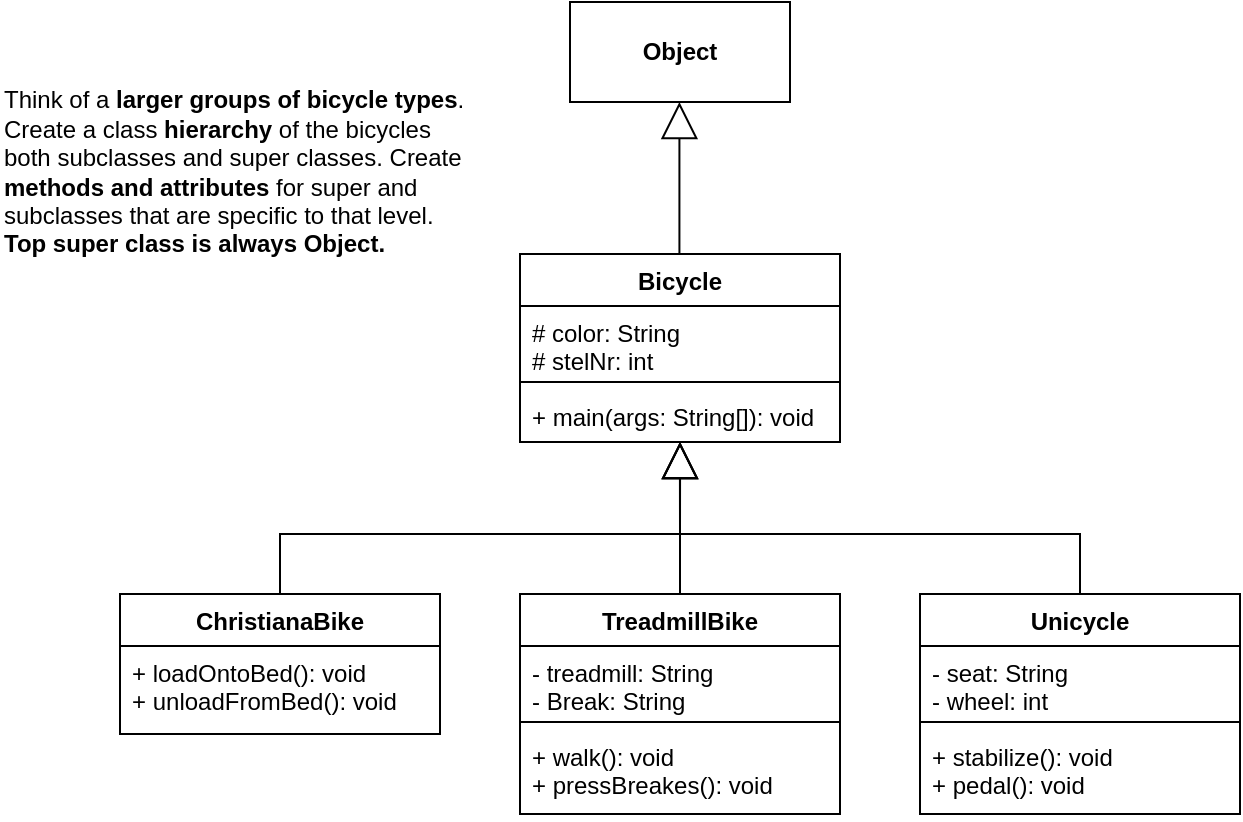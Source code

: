 <mxfile version="24.3.1" type="device">
  <diagram name="Page-1" id="rpoGIqE52zILKoGAfrAH">
    <mxGraphModel dx="844" dy="564" grid="1" gridSize="10" guides="1" tooltips="1" connect="1" arrows="1" fold="1" page="1" pageScale="1" pageWidth="827" pageHeight="1169" math="0" shadow="0">
      <root>
        <mxCell id="0" />
        <mxCell id="1" parent="0" />
        <mxCell id="n5NMA7xwhhqwkOhDRYed-1" value="Bicycle" style="swimlane;fontStyle=1;align=center;verticalAlign=top;childLayout=stackLayout;horizontal=1;startSize=26;horizontalStack=0;resizeParent=1;resizeParentMax=0;resizeLast=0;collapsible=1;marginBottom=0;whiteSpace=wrap;html=1;" vertex="1" parent="1">
          <mxGeometry x="320" y="136" width="160" height="94" as="geometry" />
        </mxCell>
        <mxCell id="n5NMA7xwhhqwkOhDRYed-2" value="# color: String&lt;div&gt;# stelNr: int&lt;/div&gt;" style="text;strokeColor=none;fillColor=none;align=left;verticalAlign=top;spacingLeft=4;spacingRight=4;overflow=hidden;rotatable=0;points=[[0,0.5],[1,0.5]];portConstraint=eastwest;whiteSpace=wrap;html=1;" vertex="1" parent="n5NMA7xwhhqwkOhDRYed-1">
          <mxGeometry y="26" width="160" height="34" as="geometry" />
        </mxCell>
        <mxCell id="n5NMA7xwhhqwkOhDRYed-3" value="" style="line;strokeWidth=1;fillColor=none;align=left;verticalAlign=middle;spacingTop=-1;spacingLeft=3;spacingRight=3;rotatable=0;labelPosition=right;points=[];portConstraint=eastwest;strokeColor=inherit;" vertex="1" parent="n5NMA7xwhhqwkOhDRYed-1">
          <mxGeometry y="60" width="160" height="8" as="geometry" />
        </mxCell>
        <mxCell id="n5NMA7xwhhqwkOhDRYed-4" value="+ main(args: String[]): void" style="text;strokeColor=none;fillColor=none;align=left;verticalAlign=top;spacingLeft=4;spacingRight=4;overflow=hidden;rotatable=0;points=[[0,0.5],[1,0.5]];portConstraint=eastwest;whiteSpace=wrap;html=1;" vertex="1" parent="n5NMA7xwhhqwkOhDRYed-1">
          <mxGeometry y="68" width="160" height="26" as="geometry" />
        </mxCell>
        <mxCell id="n5NMA7xwhhqwkOhDRYed-5" value="ChristianaBike" style="swimlane;fontStyle=1;align=center;verticalAlign=top;childLayout=stackLayout;horizontal=1;startSize=26;horizontalStack=0;resizeParent=1;resizeParentMax=0;resizeLast=0;collapsible=1;marginBottom=0;whiteSpace=wrap;html=1;" vertex="1" parent="1">
          <mxGeometry x="120" y="306" width="160" height="70" as="geometry" />
        </mxCell>
        <mxCell id="n5NMA7xwhhqwkOhDRYed-8" value="+ loadOntoBed(): void&lt;div&gt;+ unloadFromBed(): void&lt;/div&gt;" style="text;strokeColor=none;fillColor=none;align=left;verticalAlign=top;spacingLeft=4;spacingRight=4;overflow=hidden;rotatable=0;points=[[0,0.5],[1,0.5]];portConstraint=eastwest;whiteSpace=wrap;html=1;" vertex="1" parent="n5NMA7xwhhqwkOhDRYed-5">
          <mxGeometry y="26" width="160" height="44" as="geometry" />
        </mxCell>
        <mxCell id="n5NMA7xwhhqwkOhDRYed-11" value="TreadmillBike" style="swimlane;fontStyle=1;align=center;verticalAlign=top;childLayout=stackLayout;horizontal=1;startSize=26;horizontalStack=0;resizeParent=1;resizeParentMax=0;resizeLast=0;collapsible=1;marginBottom=0;whiteSpace=wrap;html=1;" vertex="1" parent="1">
          <mxGeometry x="320" y="306" width="160" height="110" as="geometry" />
        </mxCell>
        <mxCell id="n5NMA7xwhhqwkOhDRYed-12" value="- treadmill: String&lt;div&gt;- Break: String&lt;/div&gt;" style="text;strokeColor=none;fillColor=none;align=left;verticalAlign=top;spacingLeft=4;spacingRight=4;overflow=hidden;rotatable=0;points=[[0,0.5],[1,0.5]];portConstraint=eastwest;whiteSpace=wrap;html=1;" vertex="1" parent="n5NMA7xwhhqwkOhDRYed-11">
          <mxGeometry y="26" width="160" height="34" as="geometry" />
        </mxCell>
        <mxCell id="n5NMA7xwhhqwkOhDRYed-13" value="" style="line;strokeWidth=1;fillColor=none;align=left;verticalAlign=middle;spacingTop=-1;spacingLeft=3;spacingRight=3;rotatable=0;labelPosition=right;points=[];portConstraint=eastwest;strokeColor=inherit;" vertex="1" parent="n5NMA7xwhhqwkOhDRYed-11">
          <mxGeometry y="60" width="160" height="8" as="geometry" />
        </mxCell>
        <mxCell id="n5NMA7xwhhqwkOhDRYed-14" value="+ walk(): void&lt;div&gt;+ pressBreakes(): void&lt;/div&gt;" style="text;strokeColor=none;fillColor=none;align=left;verticalAlign=top;spacingLeft=4;spacingRight=4;overflow=hidden;rotatable=0;points=[[0,0.5],[1,0.5]];portConstraint=eastwest;whiteSpace=wrap;html=1;" vertex="1" parent="n5NMA7xwhhqwkOhDRYed-11">
          <mxGeometry y="68" width="160" height="42" as="geometry" />
        </mxCell>
        <mxCell id="n5NMA7xwhhqwkOhDRYed-15" value="" style="endArrow=block;endSize=16;endFill=0;html=1;rounded=0;entryX=0.5;entryY=1;entryDx=0;entryDy=0;exitX=0.5;exitY=0;exitDx=0;exitDy=0;" edge="1" parent="1" source="n5NMA7xwhhqwkOhDRYed-11" target="n5NMA7xwhhqwkOhDRYed-1">
          <mxGeometry width="160" relative="1" as="geometry">
            <mxPoint x="250" y="230" as="sourcePoint" />
            <mxPoint x="410" y="230" as="targetPoint" />
          </mxGeometry>
        </mxCell>
        <mxCell id="n5NMA7xwhhqwkOhDRYed-16" value="Unicycle" style="swimlane;fontStyle=1;align=center;verticalAlign=top;childLayout=stackLayout;horizontal=1;startSize=26;horizontalStack=0;resizeParent=1;resizeParentMax=0;resizeLast=0;collapsible=1;marginBottom=0;whiteSpace=wrap;html=1;" vertex="1" parent="1">
          <mxGeometry x="520" y="306" width="160" height="110" as="geometry" />
        </mxCell>
        <mxCell id="n5NMA7xwhhqwkOhDRYed-17" value="- seat: String&lt;div&gt;- wheel: int&lt;/div&gt;" style="text;strokeColor=none;fillColor=none;align=left;verticalAlign=top;spacingLeft=4;spacingRight=4;overflow=hidden;rotatable=0;points=[[0,0.5],[1,0.5]];portConstraint=eastwest;whiteSpace=wrap;html=1;" vertex="1" parent="n5NMA7xwhhqwkOhDRYed-16">
          <mxGeometry y="26" width="160" height="34" as="geometry" />
        </mxCell>
        <mxCell id="n5NMA7xwhhqwkOhDRYed-18" value="" style="line;strokeWidth=1;fillColor=none;align=left;verticalAlign=middle;spacingTop=-1;spacingLeft=3;spacingRight=3;rotatable=0;labelPosition=right;points=[];portConstraint=eastwest;strokeColor=inherit;" vertex="1" parent="n5NMA7xwhhqwkOhDRYed-16">
          <mxGeometry y="60" width="160" height="8" as="geometry" />
        </mxCell>
        <mxCell id="n5NMA7xwhhqwkOhDRYed-19" value="+ stabilize(): void&lt;div&gt;+ pedal(): void&lt;/div&gt;" style="text;strokeColor=none;fillColor=none;align=left;verticalAlign=top;spacingLeft=4;spacingRight=4;overflow=hidden;rotatable=0;points=[[0,0.5],[1,0.5]];portConstraint=eastwest;whiteSpace=wrap;html=1;" vertex="1" parent="n5NMA7xwhhqwkOhDRYed-16">
          <mxGeometry y="68" width="160" height="42" as="geometry" />
        </mxCell>
        <mxCell id="n5NMA7xwhhqwkOhDRYed-20" value="" style="endArrow=block;endSize=16;endFill=0;html=1;rounded=0;entryX=0.5;entryY=1;entryDx=0;entryDy=0;exitX=0.5;exitY=0;exitDx=0;exitDy=0;" edge="1" parent="1" source="n5NMA7xwhhqwkOhDRYed-16">
          <mxGeometry width="160" relative="1" as="geometry">
            <mxPoint x="460" y="276" as="sourcePoint" />
            <mxPoint x="399.94" y="230" as="targetPoint" />
            <Array as="points">
              <mxPoint x="600" y="276" />
              <mxPoint x="400" y="276" />
            </Array>
          </mxGeometry>
        </mxCell>
        <mxCell id="n5NMA7xwhhqwkOhDRYed-21" value="" style="endArrow=block;endSize=16;endFill=0;html=1;rounded=0;entryX=0.5;entryY=1;entryDx=0;entryDy=0;exitX=0.5;exitY=0;exitDx=0;exitDy=0;" edge="1" parent="1" source="n5NMA7xwhhqwkOhDRYed-5">
          <mxGeometry width="160" relative="1" as="geometry">
            <mxPoint x="200.0" y="306" as="sourcePoint" />
            <mxPoint x="400.06" y="230" as="targetPoint" />
            <Array as="points">
              <mxPoint x="200.0" y="276" />
              <mxPoint x="400.0" y="276" />
            </Array>
          </mxGeometry>
        </mxCell>
        <mxCell id="n5NMA7xwhhqwkOhDRYed-22" value="&lt;b&gt;Object&lt;/b&gt;" style="html=1;whiteSpace=wrap;" vertex="1" parent="1">
          <mxGeometry x="345" y="10" width="110" height="50" as="geometry" />
        </mxCell>
        <mxCell id="n5NMA7xwhhqwkOhDRYed-23" value="" style="endArrow=block;endSize=16;endFill=0;html=1;rounded=0;entryX=0.5;entryY=1;entryDx=0;entryDy=0;exitX=0.5;exitY=0;exitDx=0;exitDy=0;" edge="1" parent="1">
          <mxGeometry width="160" relative="1" as="geometry">
            <mxPoint x="399.71" y="136" as="sourcePoint" />
            <mxPoint x="399.71" y="60" as="targetPoint" />
          </mxGeometry>
        </mxCell>
        <mxCell id="n5NMA7xwhhqwkOhDRYed-25" value="&lt;span style=&quot;font-family: Arial, sans-serif; color: rgb(0, 0, 0); background-color: transparent; font-style: normal; font-variant: normal; text-decoration: none; vertical-align: baseline; white-space: pre-wrap;&quot; id=&quot;docs-internal-guid-c2c242c7-7fff-af02-169f-c6b5b1f4bcf4&quot;&gt;&lt;font style=&quot;font-size: 12px;&quot;&gt;Think of a &lt;b&gt;larger groups of bicycle types&lt;/b&gt;. Create a class &lt;b&gt;hierarchy&lt;/b&gt; of the bicycles both subclasses and super classes. Create &lt;b&gt;methods and attributes&lt;/b&gt; for super and subclasses that are specific to that level. &lt;b&gt;Top super class is always Object.&lt;/b&gt;&lt;/font&gt;&lt;/span&gt;" style="text;html=1;align=left;verticalAlign=middle;whiteSpace=wrap;rounded=0;" vertex="1" parent="1">
          <mxGeometry x="60" y="40" width="240" height="110" as="geometry" />
        </mxCell>
      </root>
    </mxGraphModel>
  </diagram>
</mxfile>
